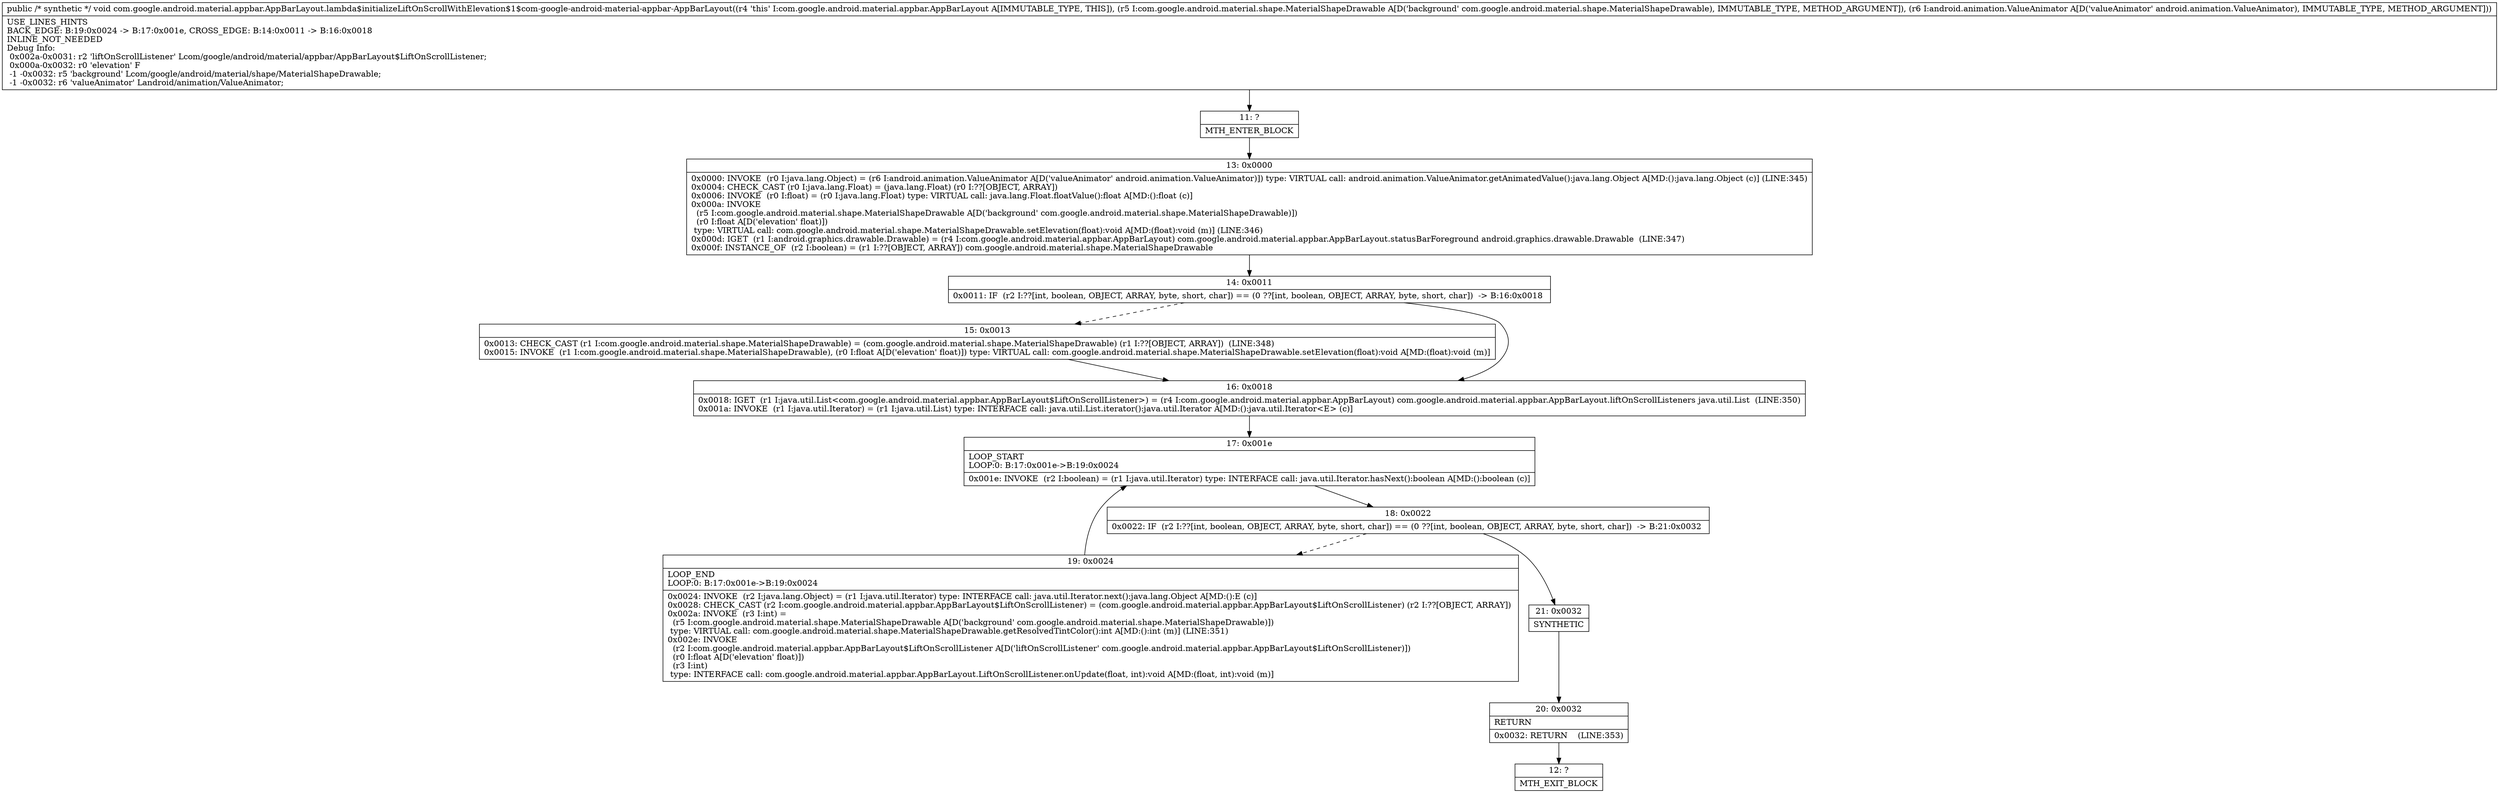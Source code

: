 digraph "CFG forcom.google.android.material.appbar.AppBarLayout.lambda$initializeLiftOnScrollWithElevation$1$com\-google\-android\-material\-appbar\-AppBarLayout(Lcom\/google\/android\/material\/shape\/MaterialShapeDrawable;Landroid\/animation\/ValueAnimator;)V" {
Node_11 [shape=record,label="{11\:\ ?|MTH_ENTER_BLOCK\l}"];
Node_13 [shape=record,label="{13\:\ 0x0000|0x0000: INVOKE  (r0 I:java.lang.Object) = (r6 I:android.animation.ValueAnimator A[D('valueAnimator' android.animation.ValueAnimator)]) type: VIRTUAL call: android.animation.ValueAnimator.getAnimatedValue():java.lang.Object A[MD:():java.lang.Object (c)] (LINE:345)\l0x0004: CHECK_CAST (r0 I:java.lang.Float) = (java.lang.Float) (r0 I:??[OBJECT, ARRAY]) \l0x0006: INVOKE  (r0 I:float) = (r0 I:java.lang.Float) type: VIRTUAL call: java.lang.Float.floatValue():float A[MD:():float (c)]\l0x000a: INVOKE  \l  (r5 I:com.google.android.material.shape.MaterialShapeDrawable A[D('background' com.google.android.material.shape.MaterialShapeDrawable)])\l  (r0 I:float A[D('elevation' float)])\l type: VIRTUAL call: com.google.android.material.shape.MaterialShapeDrawable.setElevation(float):void A[MD:(float):void (m)] (LINE:346)\l0x000d: IGET  (r1 I:android.graphics.drawable.Drawable) = (r4 I:com.google.android.material.appbar.AppBarLayout) com.google.android.material.appbar.AppBarLayout.statusBarForeground android.graphics.drawable.Drawable  (LINE:347)\l0x000f: INSTANCE_OF  (r2 I:boolean) = (r1 I:??[OBJECT, ARRAY]) com.google.android.material.shape.MaterialShapeDrawable \l}"];
Node_14 [shape=record,label="{14\:\ 0x0011|0x0011: IF  (r2 I:??[int, boolean, OBJECT, ARRAY, byte, short, char]) == (0 ??[int, boolean, OBJECT, ARRAY, byte, short, char])  \-\> B:16:0x0018 \l}"];
Node_15 [shape=record,label="{15\:\ 0x0013|0x0013: CHECK_CAST (r1 I:com.google.android.material.shape.MaterialShapeDrawable) = (com.google.android.material.shape.MaterialShapeDrawable) (r1 I:??[OBJECT, ARRAY])  (LINE:348)\l0x0015: INVOKE  (r1 I:com.google.android.material.shape.MaterialShapeDrawable), (r0 I:float A[D('elevation' float)]) type: VIRTUAL call: com.google.android.material.shape.MaterialShapeDrawable.setElevation(float):void A[MD:(float):void (m)]\l}"];
Node_16 [shape=record,label="{16\:\ 0x0018|0x0018: IGET  (r1 I:java.util.List\<com.google.android.material.appbar.AppBarLayout$LiftOnScrollListener\>) = (r4 I:com.google.android.material.appbar.AppBarLayout) com.google.android.material.appbar.AppBarLayout.liftOnScrollListeners java.util.List  (LINE:350)\l0x001a: INVOKE  (r1 I:java.util.Iterator) = (r1 I:java.util.List) type: INTERFACE call: java.util.List.iterator():java.util.Iterator A[MD:():java.util.Iterator\<E\> (c)]\l}"];
Node_17 [shape=record,label="{17\:\ 0x001e|LOOP_START\lLOOP:0: B:17:0x001e\-\>B:19:0x0024\l|0x001e: INVOKE  (r2 I:boolean) = (r1 I:java.util.Iterator) type: INTERFACE call: java.util.Iterator.hasNext():boolean A[MD:():boolean (c)]\l}"];
Node_18 [shape=record,label="{18\:\ 0x0022|0x0022: IF  (r2 I:??[int, boolean, OBJECT, ARRAY, byte, short, char]) == (0 ??[int, boolean, OBJECT, ARRAY, byte, short, char])  \-\> B:21:0x0032 \l}"];
Node_19 [shape=record,label="{19\:\ 0x0024|LOOP_END\lLOOP:0: B:17:0x001e\-\>B:19:0x0024\l|0x0024: INVOKE  (r2 I:java.lang.Object) = (r1 I:java.util.Iterator) type: INTERFACE call: java.util.Iterator.next():java.lang.Object A[MD:():E (c)]\l0x0028: CHECK_CAST (r2 I:com.google.android.material.appbar.AppBarLayout$LiftOnScrollListener) = (com.google.android.material.appbar.AppBarLayout$LiftOnScrollListener) (r2 I:??[OBJECT, ARRAY]) \l0x002a: INVOKE  (r3 I:int) = \l  (r5 I:com.google.android.material.shape.MaterialShapeDrawable A[D('background' com.google.android.material.shape.MaterialShapeDrawable)])\l type: VIRTUAL call: com.google.android.material.shape.MaterialShapeDrawable.getResolvedTintColor():int A[MD:():int (m)] (LINE:351)\l0x002e: INVOKE  \l  (r2 I:com.google.android.material.appbar.AppBarLayout$LiftOnScrollListener A[D('liftOnScrollListener' com.google.android.material.appbar.AppBarLayout$LiftOnScrollListener)])\l  (r0 I:float A[D('elevation' float)])\l  (r3 I:int)\l type: INTERFACE call: com.google.android.material.appbar.AppBarLayout.LiftOnScrollListener.onUpdate(float, int):void A[MD:(float, int):void (m)]\l}"];
Node_21 [shape=record,label="{21\:\ 0x0032|SYNTHETIC\l}"];
Node_20 [shape=record,label="{20\:\ 0x0032|RETURN\l|0x0032: RETURN    (LINE:353)\l}"];
Node_12 [shape=record,label="{12\:\ ?|MTH_EXIT_BLOCK\l}"];
MethodNode[shape=record,label="{public \/* synthetic *\/ void com.google.android.material.appbar.AppBarLayout.lambda$initializeLiftOnScrollWithElevation$1$com\-google\-android\-material\-appbar\-AppBarLayout((r4 'this' I:com.google.android.material.appbar.AppBarLayout A[IMMUTABLE_TYPE, THIS]), (r5 I:com.google.android.material.shape.MaterialShapeDrawable A[D('background' com.google.android.material.shape.MaterialShapeDrawable), IMMUTABLE_TYPE, METHOD_ARGUMENT]), (r6 I:android.animation.ValueAnimator A[D('valueAnimator' android.animation.ValueAnimator), IMMUTABLE_TYPE, METHOD_ARGUMENT]))  | USE_LINES_HINTS\lBACK_EDGE: B:19:0x0024 \-\> B:17:0x001e, CROSS_EDGE: B:14:0x0011 \-\> B:16:0x0018\lINLINE_NOT_NEEDED\lDebug Info:\l  0x002a\-0x0031: r2 'liftOnScrollListener' Lcom\/google\/android\/material\/appbar\/AppBarLayout$LiftOnScrollListener;\l  0x000a\-0x0032: r0 'elevation' F\l  \-1 \-0x0032: r5 'background' Lcom\/google\/android\/material\/shape\/MaterialShapeDrawable;\l  \-1 \-0x0032: r6 'valueAnimator' Landroid\/animation\/ValueAnimator;\l}"];
MethodNode -> Node_11;Node_11 -> Node_13;
Node_13 -> Node_14;
Node_14 -> Node_15[style=dashed];
Node_14 -> Node_16;
Node_15 -> Node_16;
Node_16 -> Node_17;
Node_17 -> Node_18;
Node_18 -> Node_19[style=dashed];
Node_18 -> Node_21;
Node_19 -> Node_17;
Node_21 -> Node_20;
Node_20 -> Node_12;
}

